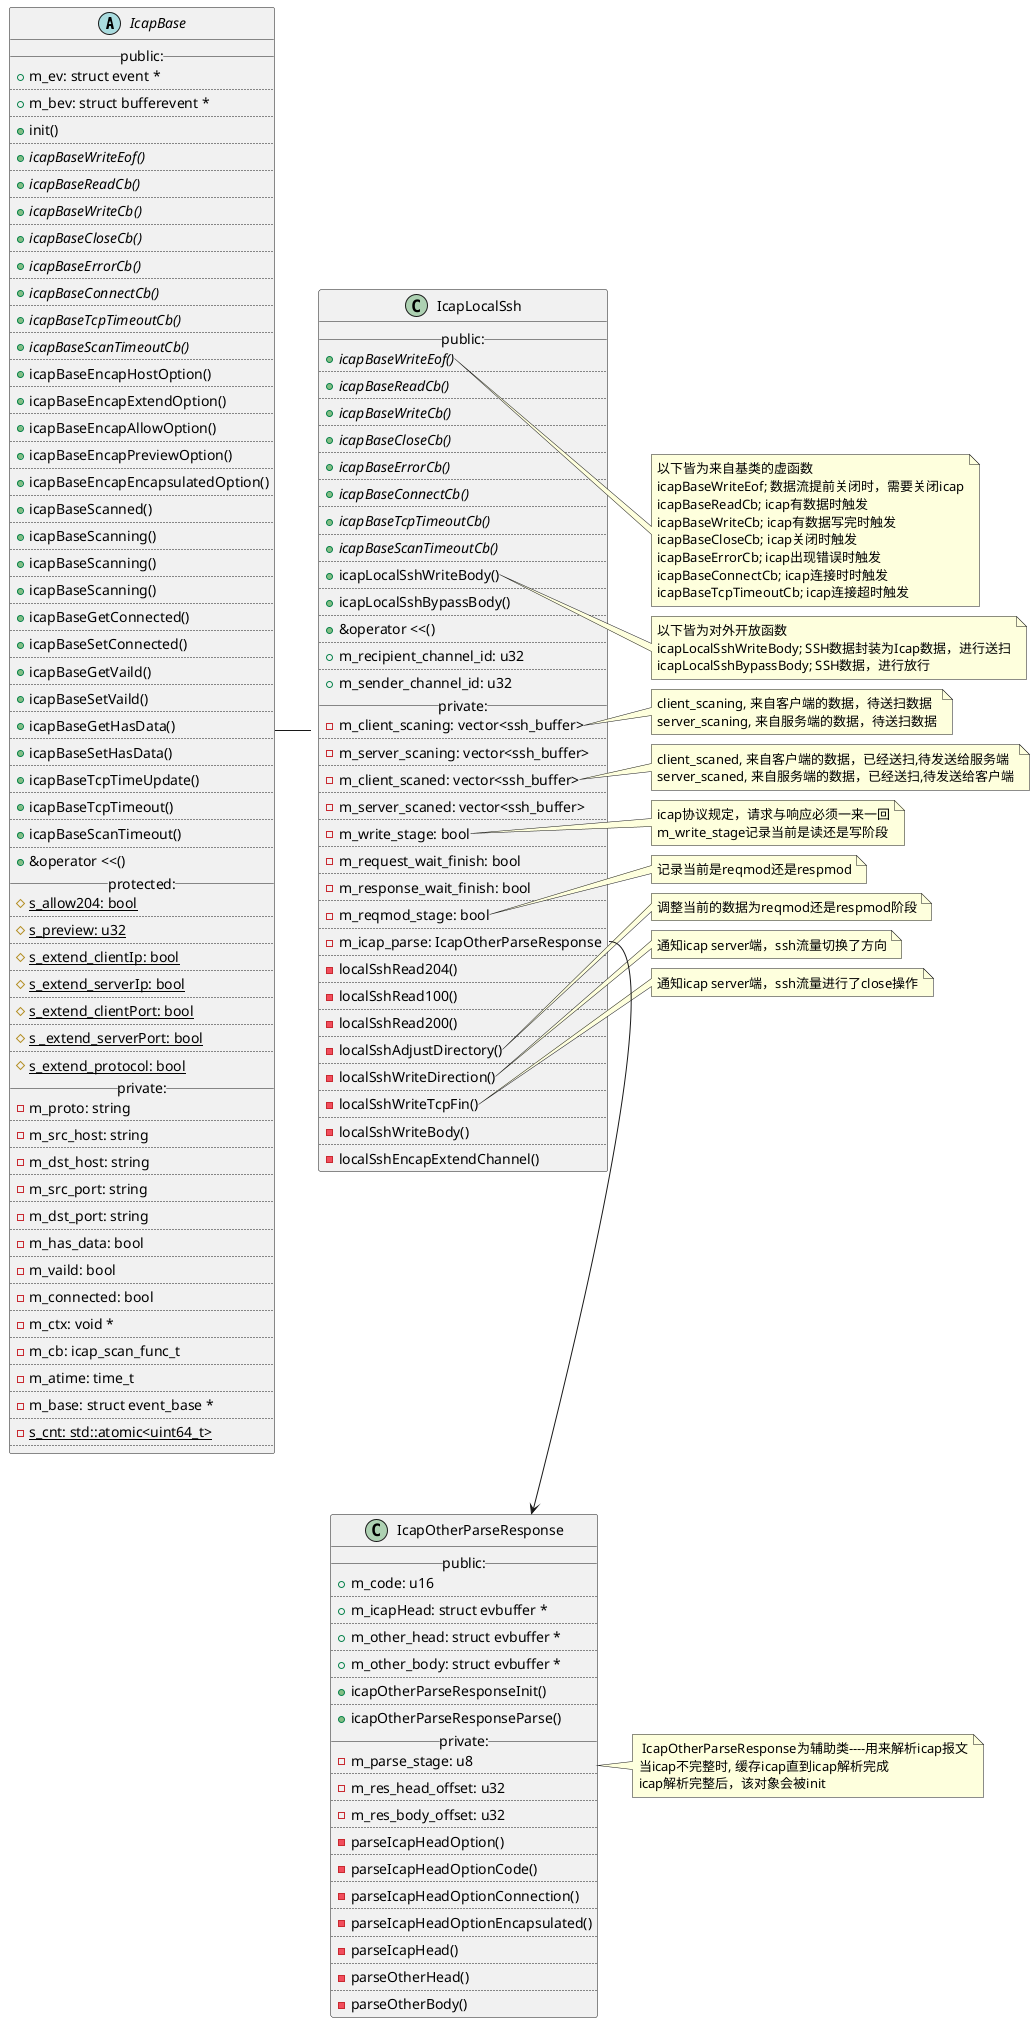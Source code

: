 @startuml

abstract class IcapBase {
    __ public: __
    + m_ev: struct event *
    ..
    + m_bev: struct bufferevent *
    ..
    + init()
    ..
    + {abstract} icapBaseWriteEof()
    ..
    + {abstract} icapBaseReadCb()
    ..
    + {abstract} icapBaseWriteCb()
    ..
    + {abstract} icapBaseCloseCb()
    ..
    + {abstract} icapBaseErrorCb()
    ..
    + {abstract} icapBaseConnectCb()
    ..
    + {abstract} icapBaseTcpTimeoutCb()
    ..
    + {abstract} icapBaseScanTimeoutCb()
    ..
    + icapBaseEncapHostOption()
    ..
    + icapBaseEncapExtendOption()
    ..
    + icapBaseEncapAllowOption()
    ..
    + icapBaseEncapPreviewOption()
    ..
    + icapBaseEncapEncapsulatedOption()
    ..
    + icapBaseScanned()
    ..
    + icapBaseScanning()
    ..
    + icapBaseScanning()
    ..
    + icapBaseScanning()
    ..
    + icapBaseGetConnected()
    ..
    + icapBaseSetConnected()
    ..
    + icapBaseGetVaild()
    ..
    + icapBaseSetVaild()
    ..
    + icapBaseGetHasData()
    ..
    + icapBaseSetHasData()
    ..
    + icapBaseTcpTimeUpdate()
    ..
    + icapBaseTcpTimeout()
    ..
    + icapBaseScanTimeout()
    ..
    + &operator <<()
    __ protected: __
    # {static} s_allow204: bool
    ..
    # {static} s_preview: u32
    ..
    # {static} s_extend_clientIp: bool
    ..
    # {static} s_extend_serverIp: bool
    ..
    # {static} s_extend_clientPort: bool
    ..
    # {static}s _extend_serverPort: bool
    ..
    # {static} s_extend_protocol: bool
    __ private: __
    - m_proto: string
    ..
    - m_src_host: string
    ..
    - m_dst_host: string
    ..
    - m_src_port: string
    ..
    - m_dst_port: string
    ..
    - m_has_data: bool
    ..
    - m_vaild: bool
    ..
    - m_connected: bool
    ..
    - m_ctx: void *
    ..
    - m_cb: icap_scan_func_t
    ..
    - m_atime: time_t
    ..
    - m_base: struct event_base *
    ..
    - {static} s_cnt: std::atomic<uint64_t>
    ..
}
class IcapLocalSsh {
    __ public: __
    + {abstract} icapBaseWriteEof()
    ..
    + {abstract} icapBaseReadCb()
    ..
    + {abstract} icapBaseWriteCb()
    ..
    + {abstract} icapBaseCloseCb()
    ..
    + {abstract} icapBaseErrorCb()
    ..
    + {abstract} icapBaseConnectCb()
    ..
    + {abstract} icapBaseTcpTimeoutCb()
    ..
    + {abstract} icapBaseScanTimeoutCb()
    ..
    + icapLocalSshWriteBody()
    ..
    + icapLocalSshBypassBody()
    ..
    + &operator <<()
    ..
    + m_recipient_channel_id: u32
    ..
    + m_sender_channel_id: u32
    __ private: __
    - m_client_scaning: vector<ssh_buffer>
    ..
    - m_server_scaning: vector<ssh_buffer>
    ..
    - m_client_scaned: vector<ssh_buffer>
    ..
    - m_server_scaned: vector<ssh_buffer>
    ..
    - m_write_stage: bool
    ..
    - m_request_wait_finish: bool
    ..
    - m_response_wait_finish: bool
    ..
    - m_reqmod_stage: bool
    ..
    - m_icap_parse: IcapOtherParseResponse
    ..
    - localSshRead204()
    ..
    - localSshRead100()
    ..
    - localSshRead200()
    ..
    - localSshAdjustDirectory()
    ..
    - localSshWriteDirection()
    ..
    - localSshWriteTcpFin()
    ..
    - localSshWriteBody()
    ..
    - localSshEncapExtendChannel()
}

note right of IcapLocalSsh::"icapBaseWriteEof" 
    以下皆为来自基类的虚函数
    icapBaseWriteEof; 数据流提前关闭时，需要关闭icap
    icapBaseReadCb; icap有数据时触发
    icapBaseWriteCb; icap有数据写完时触发
    icapBaseCloseCb; icap关闭时触发
    icapBaseErrorCb; icap出现错误时触发
    icapBaseConnectCb; icap连接时时触发
    icapBaseTcpTimeoutCb; icap连接超时触发
end note

note right of IcapLocalSsh::"icapLocalSshWriteBody" 
    以下皆为对外开放函数
    icapLocalSshWriteBody; SSH数据封装为Icap数据，进行送扫
    icapLocalSshBypassBody; SSH数据，进行放行
end note

note right of IcapLocalSsh::"m_client_scaning" 
    client_scaning, 来自客户端的数据，待送扫数据
    server_scaning, 来自服务端的数据，待送扫数据
end note

note right of IcapLocalSsh::"m_client_scaned" 
    client_scaned, 来自客户端的数据，已经送扫,待发送给服务端
    server_scaned, 来自服务端的数据，已经送扫,待发送给客户端
end note

note right of IcapLocalSsh::"m_write_stage" 
    icap协议规定，请求与响应必须一来一回
    m_write_stage记录当前是读还是写阶段
end note

note right of IcapLocalSsh::"m_reqmod_stage" 
    记录当前是reqmod还是respmod
end note

note right of IcapLocalSsh::"localSshAdjustDirectory" 
    调整当前的数据为reqmod还是respmod阶段
end note

note right of IcapLocalSsh::"localSshWriteDirection" 
    通知icap server端，ssh流量切换了方向
end note

note right of IcapLocalSsh::"localSshWriteTcpFin" 
    通知icap server端，ssh流量进行了close操作
end note

class IcapOtherParseResponse {
    __ public: __
    + m_code: u16
    ..
    + m_icapHead: struct evbuffer *
    ..
    + m_other_head: struct evbuffer *
    ..
    + m_other_body: struct evbuffer *
    ..
    + icapOtherParseResponseInit()
    ..
    + icapOtherParseResponseParse()
    __ private: __
    - m_parse_stage: u8
    ..
    - m_res_head_offset: u32
    ..
    - m_res_body_offset: u32
    ..
    - parseIcapHeadOption()
    ..
    - parseIcapHeadOptionCode()
    ..
    - parseIcapHeadOptionConnection()
    ..
    - parseIcapHeadOptionEncapsulated()
    ..
    - parseIcapHead()
    ..
    - parseOtherHead()
    ..
    - parseOtherBody()
}

note right of IcapLocalSsh::"localSshWriteTcpFin" 
    通知icap server端，ssh流量进行了close操作
end note

note right of IcapOtherParseResponse
     IcapOtherParseResponse为辅助类----用来解析icap报文
    当icap不完整时, 缓存icap直到icap解析完成
    icap解析完整后，该对象会被init
end note


together {
    IcapBase - IcapLocalSsh
}
IcapLocalSsh::m_icap_parse --> IcapOtherParseResponse
@enduml